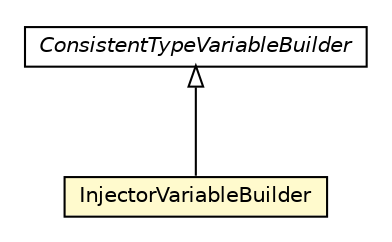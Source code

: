 #!/usr/local/bin/dot
#
# Class diagram 
# Generated by UMLGraph version 5.1 (http://www.umlgraph.org/)
#

digraph G {
	edge [fontname="Helvetica",fontsize=10,labelfontname="Helvetica",labelfontsize=10];
	node [fontname="Helvetica",fontsize=10,shape=plaintext];
	nodesep=0.25;
	ranksep=0.5;
	// org.androidtransfuse.gen.variableBuilder.ConsistentTypeVariableBuilder
	c132076 [label=<<table title="org.androidtransfuse.gen.variableBuilder.ConsistentTypeVariableBuilder" border="0" cellborder="1" cellspacing="0" cellpadding="2" port="p" href="./ConsistentTypeVariableBuilder.html">
		<tr><td><table border="0" cellspacing="0" cellpadding="1">
<tr><td align="center" balign="center"><font face="Helvetica-Oblique"> ConsistentTypeVariableBuilder </font></td></tr>
		</table></td></tr>
		</table>>, fontname="Helvetica", fontcolor="black", fontsize=10.0];
	// org.androidtransfuse.gen.variableBuilder.InjectorVariableBuilder
	c132109 [label=<<table title="org.androidtransfuse.gen.variableBuilder.InjectorVariableBuilder" border="0" cellborder="1" cellspacing="0" cellpadding="2" port="p" bgcolor="lemonChiffon" href="./InjectorVariableBuilder.html">
		<tr><td><table border="0" cellspacing="0" cellpadding="1">
<tr><td align="center" balign="center"> InjectorVariableBuilder </td></tr>
		</table></td></tr>
		</table>>, fontname="Helvetica", fontcolor="black", fontsize=10.0];
	//org.androidtransfuse.gen.variableBuilder.InjectorVariableBuilder extends org.androidtransfuse.gen.variableBuilder.ConsistentTypeVariableBuilder
	c132076:p -> c132109:p [dir=back,arrowtail=empty];
}

